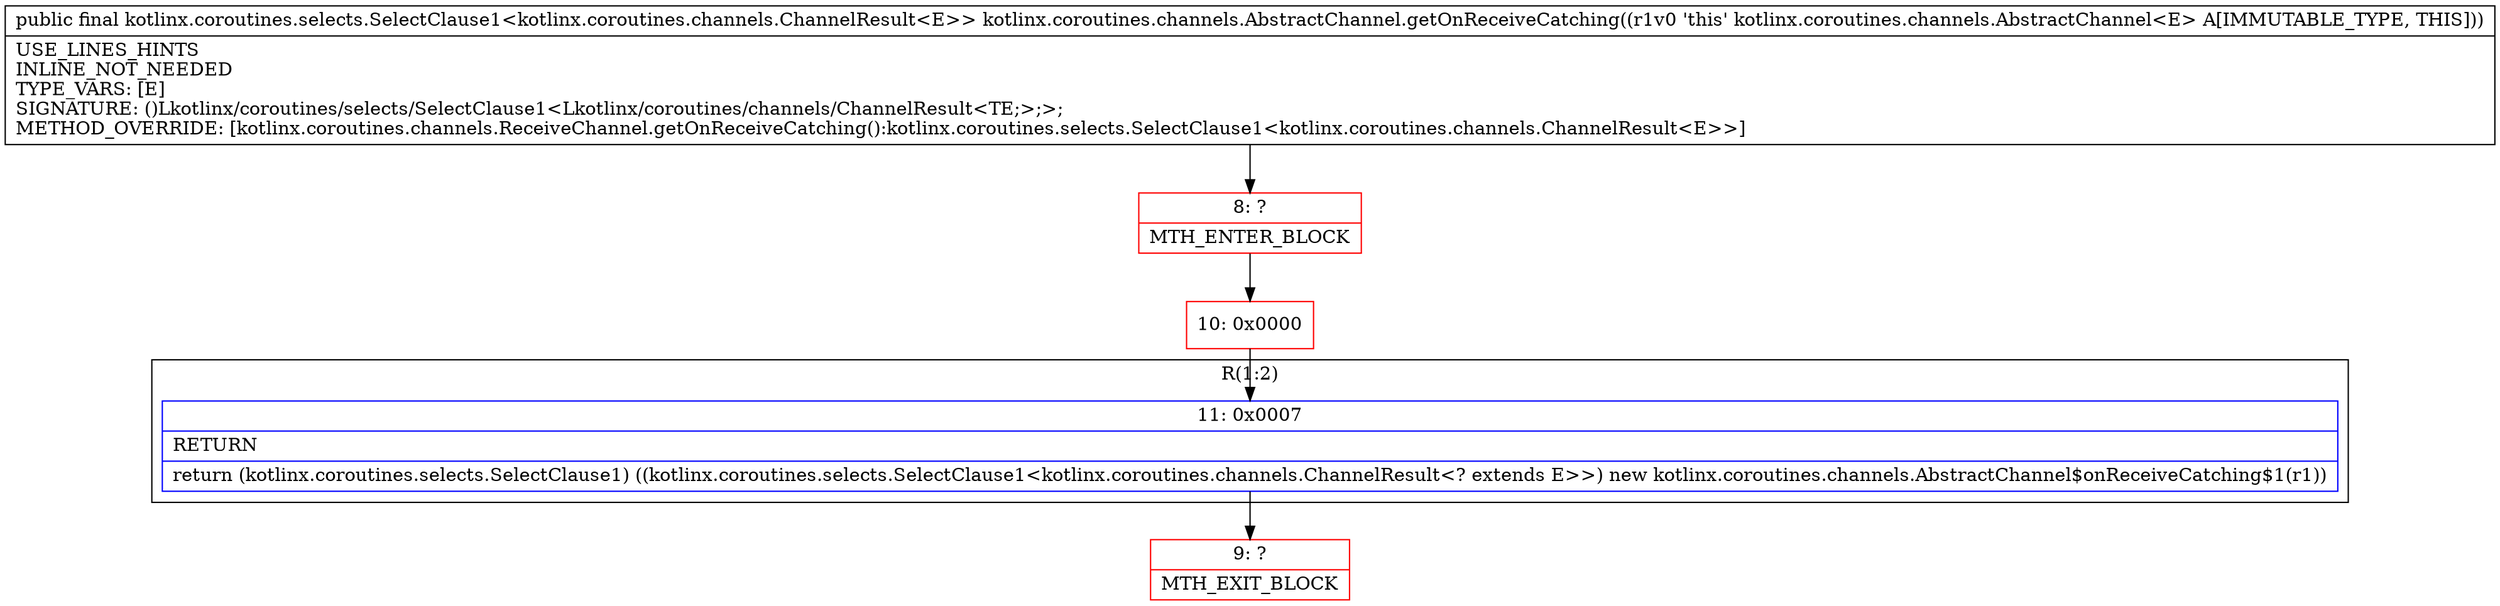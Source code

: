 digraph "CFG forkotlinx.coroutines.channels.AbstractChannel.getOnReceiveCatching()Lkotlinx\/coroutines\/selects\/SelectClause1;" {
subgraph cluster_Region_1954586668 {
label = "R(1:2)";
node [shape=record,color=blue];
Node_11 [shape=record,label="{11\:\ 0x0007|RETURN\l|return (kotlinx.coroutines.selects.SelectClause1) ((kotlinx.coroutines.selects.SelectClause1\<kotlinx.coroutines.channels.ChannelResult\<? extends E\>\>) new kotlinx.coroutines.channels.AbstractChannel$onReceiveCatching$1(r1))\l}"];
}
Node_8 [shape=record,color=red,label="{8\:\ ?|MTH_ENTER_BLOCK\l}"];
Node_10 [shape=record,color=red,label="{10\:\ 0x0000}"];
Node_9 [shape=record,color=red,label="{9\:\ ?|MTH_EXIT_BLOCK\l}"];
MethodNode[shape=record,label="{public final kotlinx.coroutines.selects.SelectClause1\<kotlinx.coroutines.channels.ChannelResult\<E\>\> kotlinx.coroutines.channels.AbstractChannel.getOnReceiveCatching((r1v0 'this' kotlinx.coroutines.channels.AbstractChannel\<E\> A[IMMUTABLE_TYPE, THIS]))  | USE_LINES_HINTS\lINLINE_NOT_NEEDED\lTYPE_VARS: [E]\lSIGNATURE: ()Lkotlinx\/coroutines\/selects\/SelectClause1\<Lkotlinx\/coroutines\/channels\/ChannelResult\<TE;\>;\>;\lMETHOD_OVERRIDE: [kotlinx.coroutines.channels.ReceiveChannel.getOnReceiveCatching():kotlinx.coroutines.selects.SelectClause1\<kotlinx.coroutines.channels.ChannelResult\<E\>\>]\l}"];
MethodNode -> Node_8;Node_11 -> Node_9;
Node_8 -> Node_10;
Node_10 -> Node_11;
}

